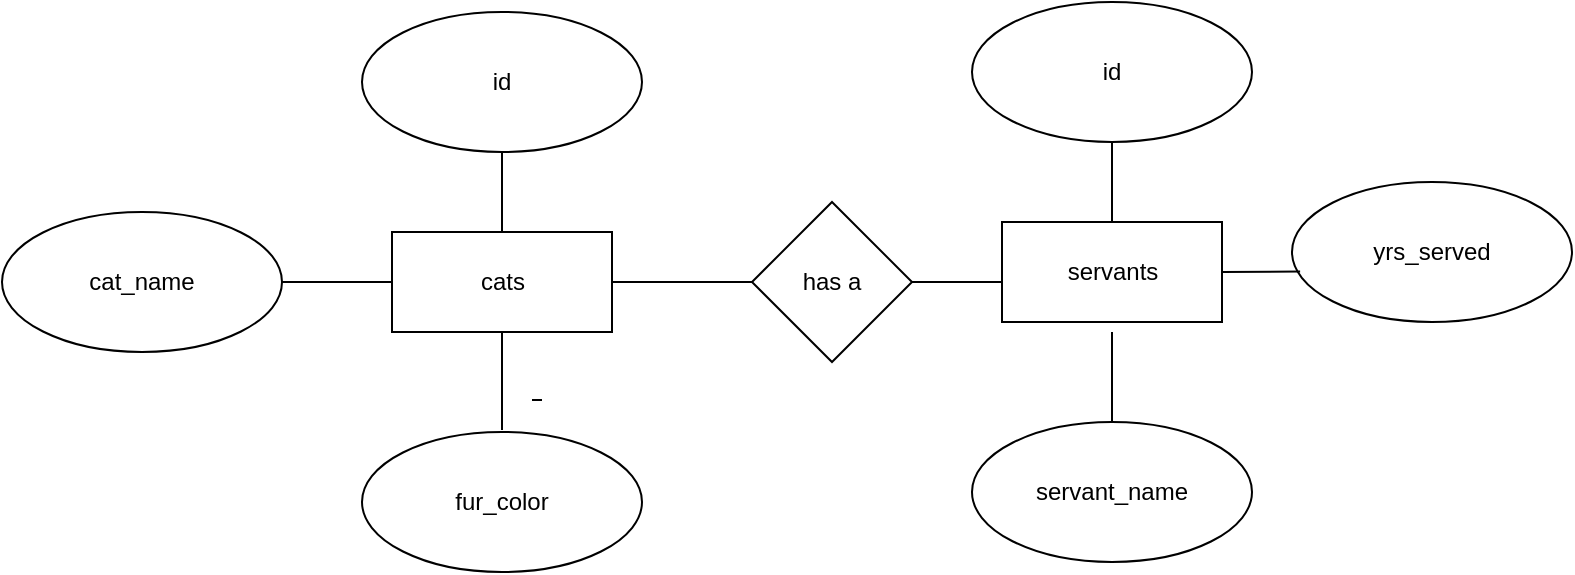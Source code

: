 <mxfile>
    <diagram id="xzKfJq7aABoRWpQAIAvF" name="1:1">
        <mxGraphModel dx="1611" dy="543" grid="1" gridSize="10" guides="1" tooltips="1" connect="1" arrows="1" fold="1" page="1" pageScale="1" pageWidth="827" pageHeight="1169" math="0" shadow="0">
            <root>
                <mxCell id="0"/>
                <mxCell id="1" parent="0"/>
                <mxCell id="2" value="cats" style="html=1;" vertex="1" parent="1">
                    <mxGeometry x="180" y="210" width="110" height="50" as="geometry"/>
                </mxCell>
                <mxCell id="3" value="fur_color" style="ellipse;whiteSpace=wrap;html=1;" vertex="1" parent="1">
                    <mxGeometry x="165" y="310" width="140" height="70" as="geometry"/>
                </mxCell>
                <mxCell id="4" value="cat_name" style="ellipse;whiteSpace=wrap;html=1;" vertex="1" parent="1">
                    <mxGeometry x="-15" y="200" width="140" height="70" as="geometry"/>
                </mxCell>
                <mxCell id="5" value="id" style="ellipse;whiteSpace=wrap;html=1;" vertex="1" parent="1">
                    <mxGeometry x="165" y="100" width="140" height="70" as="geometry"/>
                </mxCell>
                <mxCell id="10" value="" style="line;strokeWidth=1;fillColor=none;align=left;verticalAlign=middle;spacingTop=-1;spacingLeft=3;spacingRight=3;rotatable=0;labelPosition=right;points=[];portConstraint=eastwest;" vertex="1" parent="1">
                    <mxGeometry x="250" y="290" width="5" height="8" as="geometry"/>
                </mxCell>
                <mxCell id="25" value="" style="endArrow=none;html=1;entryX=0.5;entryY=0;entryDx=0;entryDy=0;" edge="1" parent="1" target="2">
                    <mxGeometry width="50" height="50" relative="1" as="geometry">
                        <mxPoint x="235" y="170" as="sourcePoint"/>
                        <mxPoint x="235" y="205" as="targetPoint"/>
                        <Array as="points">
                            <mxPoint x="235" y="170"/>
                        </Array>
                    </mxGeometry>
                </mxCell>
                <mxCell id="27" value="" style="endArrow=none;html=1;entryX=1;entryY=0.5;entryDx=0;entryDy=0;exitX=0;exitY=0.5;exitDx=0;exitDy=0;" edge="1" parent="1" source="2" target="4">
                    <mxGeometry width="50" height="50" relative="1" as="geometry">
                        <mxPoint x="245" y="320" as="sourcePoint"/>
                        <mxPoint x="245" y="270" as="targetPoint"/>
                    </mxGeometry>
                </mxCell>
                <mxCell id="28" value="" style="endArrow=none;html=1;entryX=0.5;entryY=1;entryDx=0;entryDy=0;" edge="1" parent="1" target="2">
                    <mxGeometry width="50" height="50" relative="1" as="geometry">
                        <mxPoint x="235" y="309" as="sourcePoint"/>
                        <mxPoint x="300" y="260" as="targetPoint"/>
                    </mxGeometry>
                </mxCell>
                <mxCell id="30" value="has a" style="rhombus;whiteSpace=wrap;html=1;" vertex="1" parent="1">
                    <mxGeometry x="360" y="195" width="80" height="80" as="geometry"/>
                </mxCell>
                <mxCell id="31" value="" style="endArrow=none;html=1;exitX=1;exitY=0.5;exitDx=0;exitDy=0;entryX=0;entryY=0.5;entryDx=0;entryDy=0;" edge="1" parent="1" source="2" target="30">
                    <mxGeometry width="50" height="50" relative="1" as="geometry">
                        <mxPoint x="250" y="310" as="sourcePoint"/>
                        <mxPoint x="300" y="260" as="targetPoint"/>
                    </mxGeometry>
                </mxCell>
                <mxCell id="32" value="" style="endArrow=none;html=1;exitX=1;exitY=0.5;exitDx=0;exitDy=0;" edge="1" parent="1" source="30">
                    <mxGeometry width="50" height="50" relative="1" as="geometry">
                        <mxPoint x="300" y="245" as="sourcePoint"/>
                        <mxPoint x="490" y="235" as="targetPoint"/>
                    </mxGeometry>
                </mxCell>
                <mxCell id="33" value="servants" style="html=1;" vertex="1" parent="1">
                    <mxGeometry x="485" y="205" width="110" height="50" as="geometry"/>
                </mxCell>
                <mxCell id="34" value="servant_name" style="ellipse;whiteSpace=wrap;html=1;" vertex="1" parent="1">
                    <mxGeometry x="470" y="305" width="140" height="70" as="geometry"/>
                </mxCell>
                <mxCell id="35" value="yrs_served" style="ellipse;whiteSpace=wrap;html=1;" vertex="1" parent="1">
                    <mxGeometry x="630" y="185" width="140" height="70" as="geometry"/>
                </mxCell>
                <mxCell id="36" value="id" style="ellipse;whiteSpace=wrap;html=1;" vertex="1" parent="1">
                    <mxGeometry x="470" y="95" width="140" height="70" as="geometry"/>
                </mxCell>
                <mxCell id="37" value="" style="endArrow=none;html=1;entryX=0.5;entryY=0;entryDx=0;entryDy=0;" edge="1" parent="1" source="36" target="33">
                    <mxGeometry width="50" height="50" relative="1" as="geometry">
                        <mxPoint x="300" y="245" as="sourcePoint"/>
                        <mxPoint x="370" y="245" as="targetPoint"/>
                    </mxGeometry>
                </mxCell>
                <mxCell id="38" value="" style="endArrow=none;html=1;exitX=0.5;exitY=0;exitDx=0;exitDy=0;" edge="1" parent="1" source="34">
                    <mxGeometry width="50" height="50" relative="1" as="geometry">
                        <mxPoint x="450" y="245" as="sourcePoint"/>
                        <mxPoint x="540" y="260" as="targetPoint"/>
                    </mxGeometry>
                </mxCell>
                <mxCell id="40" value="" style="endArrow=none;html=1;exitX=0.029;exitY=0.64;exitDx=0;exitDy=0;entryX=1;entryY=0.5;entryDx=0;entryDy=0;exitPerimeter=0;" edge="1" parent="1" source="35" target="33">
                    <mxGeometry width="50" height="50" relative="1" as="geometry">
                        <mxPoint x="550" y="315" as="sourcePoint"/>
                        <mxPoint x="550" y="270" as="targetPoint"/>
                    </mxGeometry>
                </mxCell>
            </root>
        </mxGraphModel>
    </diagram>
</mxfile>